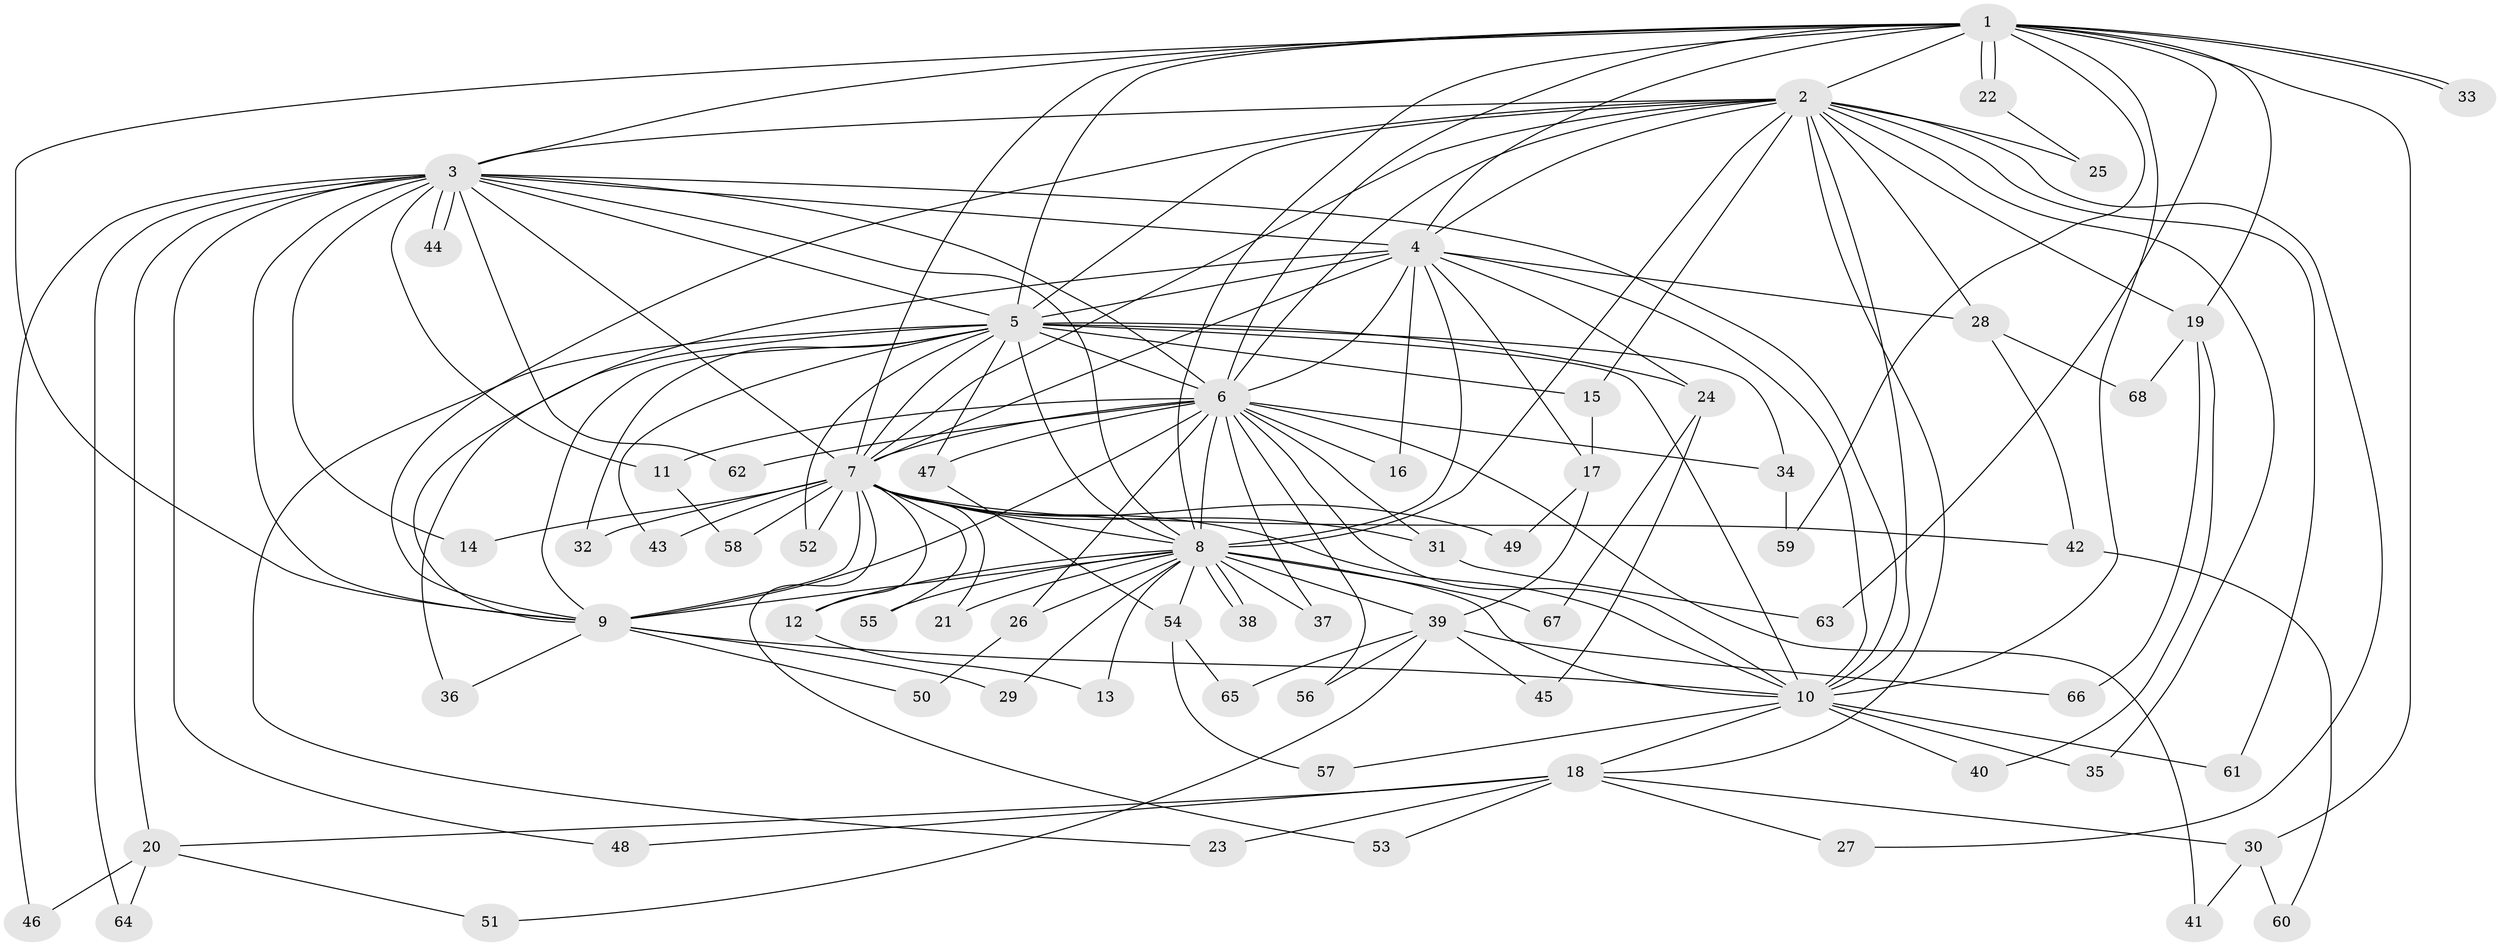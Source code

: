 // coarse degree distribution, {17: 0.075, 15: 0.025, 11: 0.025, 16: 0.025, 18: 0.05, 10: 0.025, 14: 0.025, 3: 0.15, 2: 0.45, 7: 0.025, 5: 0.05, 4: 0.075}
// Generated by graph-tools (version 1.1) at 2025/17/03/04/25 18:17:25]
// undirected, 68 vertices, 161 edges
graph export_dot {
graph [start="1"]
  node [color=gray90,style=filled];
  1;
  2;
  3;
  4;
  5;
  6;
  7;
  8;
  9;
  10;
  11;
  12;
  13;
  14;
  15;
  16;
  17;
  18;
  19;
  20;
  21;
  22;
  23;
  24;
  25;
  26;
  27;
  28;
  29;
  30;
  31;
  32;
  33;
  34;
  35;
  36;
  37;
  38;
  39;
  40;
  41;
  42;
  43;
  44;
  45;
  46;
  47;
  48;
  49;
  50;
  51;
  52;
  53;
  54;
  55;
  56;
  57;
  58;
  59;
  60;
  61;
  62;
  63;
  64;
  65;
  66;
  67;
  68;
  1 -- 2;
  1 -- 3;
  1 -- 4;
  1 -- 5;
  1 -- 6;
  1 -- 7;
  1 -- 8;
  1 -- 9;
  1 -- 10;
  1 -- 19;
  1 -- 22;
  1 -- 22;
  1 -- 30;
  1 -- 33;
  1 -- 33;
  1 -- 59;
  1 -- 63;
  2 -- 3;
  2 -- 4;
  2 -- 5;
  2 -- 6;
  2 -- 7;
  2 -- 8;
  2 -- 9;
  2 -- 10;
  2 -- 15;
  2 -- 18;
  2 -- 19;
  2 -- 25;
  2 -- 27;
  2 -- 28;
  2 -- 35;
  2 -- 61;
  3 -- 4;
  3 -- 5;
  3 -- 6;
  3 -- 7;
  3 -- 8;
  3 -- 9;
  3 -- 10;
  3 -- 11;
  3 -- 14;
  3 -- 20;
  3 -- 44;
  3 -- 44;
  3 -- 46;
  3 -- 48;
  3 -- 62;
  3 -- 64;
  4 -- 5;
  4 -- 6;
  4 -- 7;
  4 -- 8;
  4 -- 9;
  4 -- 10;
  4 -- 16;
  4 -- 17;
  4 -- 24;
  4 -- 28;
  5 -- 6;
  5 -- 7;
  5 -- 8;
  5 -- 9;
  5 -- 10;
  5 -- 15;
  5 -- 23;
  5 -- 24;
  5 -- 32;
  5 -- 34;
  5 -- 36;
  5 -- 43;
  5 -- 47;
  5 -- 52;
  6 -- 7;
  6 -- 8;
  6 -- 9;
  6 -- 10;
  6 -- 11;
  6 -- 16;
  6 -- 26;
  6 -- 31;
  6 -- 34;
  6 -- 37;
  6 -- 41;
  6 -- 47;
  6 -- 56;
  6 -- 62;
  7 -- 8;
  7 -- 9;
  7 -- 10;
  7 -- 12;
  7 -- 14;
  7 -- 21;
  7 -- 31;
  7 -- 32;
  7 -- 42;
  7 -- 43;
  7 -- 49;
  7 -- 52;
  7 -- 53;
  7 -- 55;
  7 -- 58;
  8 -- 9;
  8 -- 10;
  8 -- 12;
  8 -- 13;
  8 -- 21;
  8 -- 26;
  8 -- 29;
  8 -- 37;
  8 -- 38;
  8 -- 38;
  8 -- 39;
  8 -- 54;
  8 -- 55;
  8 -- 67;
  9 -- 10;
  9 -- 29;
  9 -- 36;
  9 -- 50;
  10 -- 18;
  10 -- 35;
  10 -- 40;
  10 -- 57;
  10 -- 61;
  11 -- 58;
  12 -- 13;
  15 -- 17;
  17 -- 39;
  17 -- 49;
  18 -- 20;
  18 -- 23;
  18 -- 27;
  18 -- 30;
  18 -- 48;
  18 -- 53;
  19 -- 40;
  19 -- 66;
  19 -- 68;
  20 -- 46;
  20 -- 51;
  20 -- 64;
  22 -- 25;
  24 -- 45;
  24 -- 67;
  26 -- 50;
  28 -- 42;
  28 -- 68;
  30 -- 41;
  30 -- 60;
  31 -- 63;
  34 -- 59;
  39 -- 45;
  39 -- 51;
  39 -- 56;
  39 -- 65;
  39 -- 66;
  42 -- 60;
  47 -- 54;
  54 -- 57;
  54 -- 65;
}
